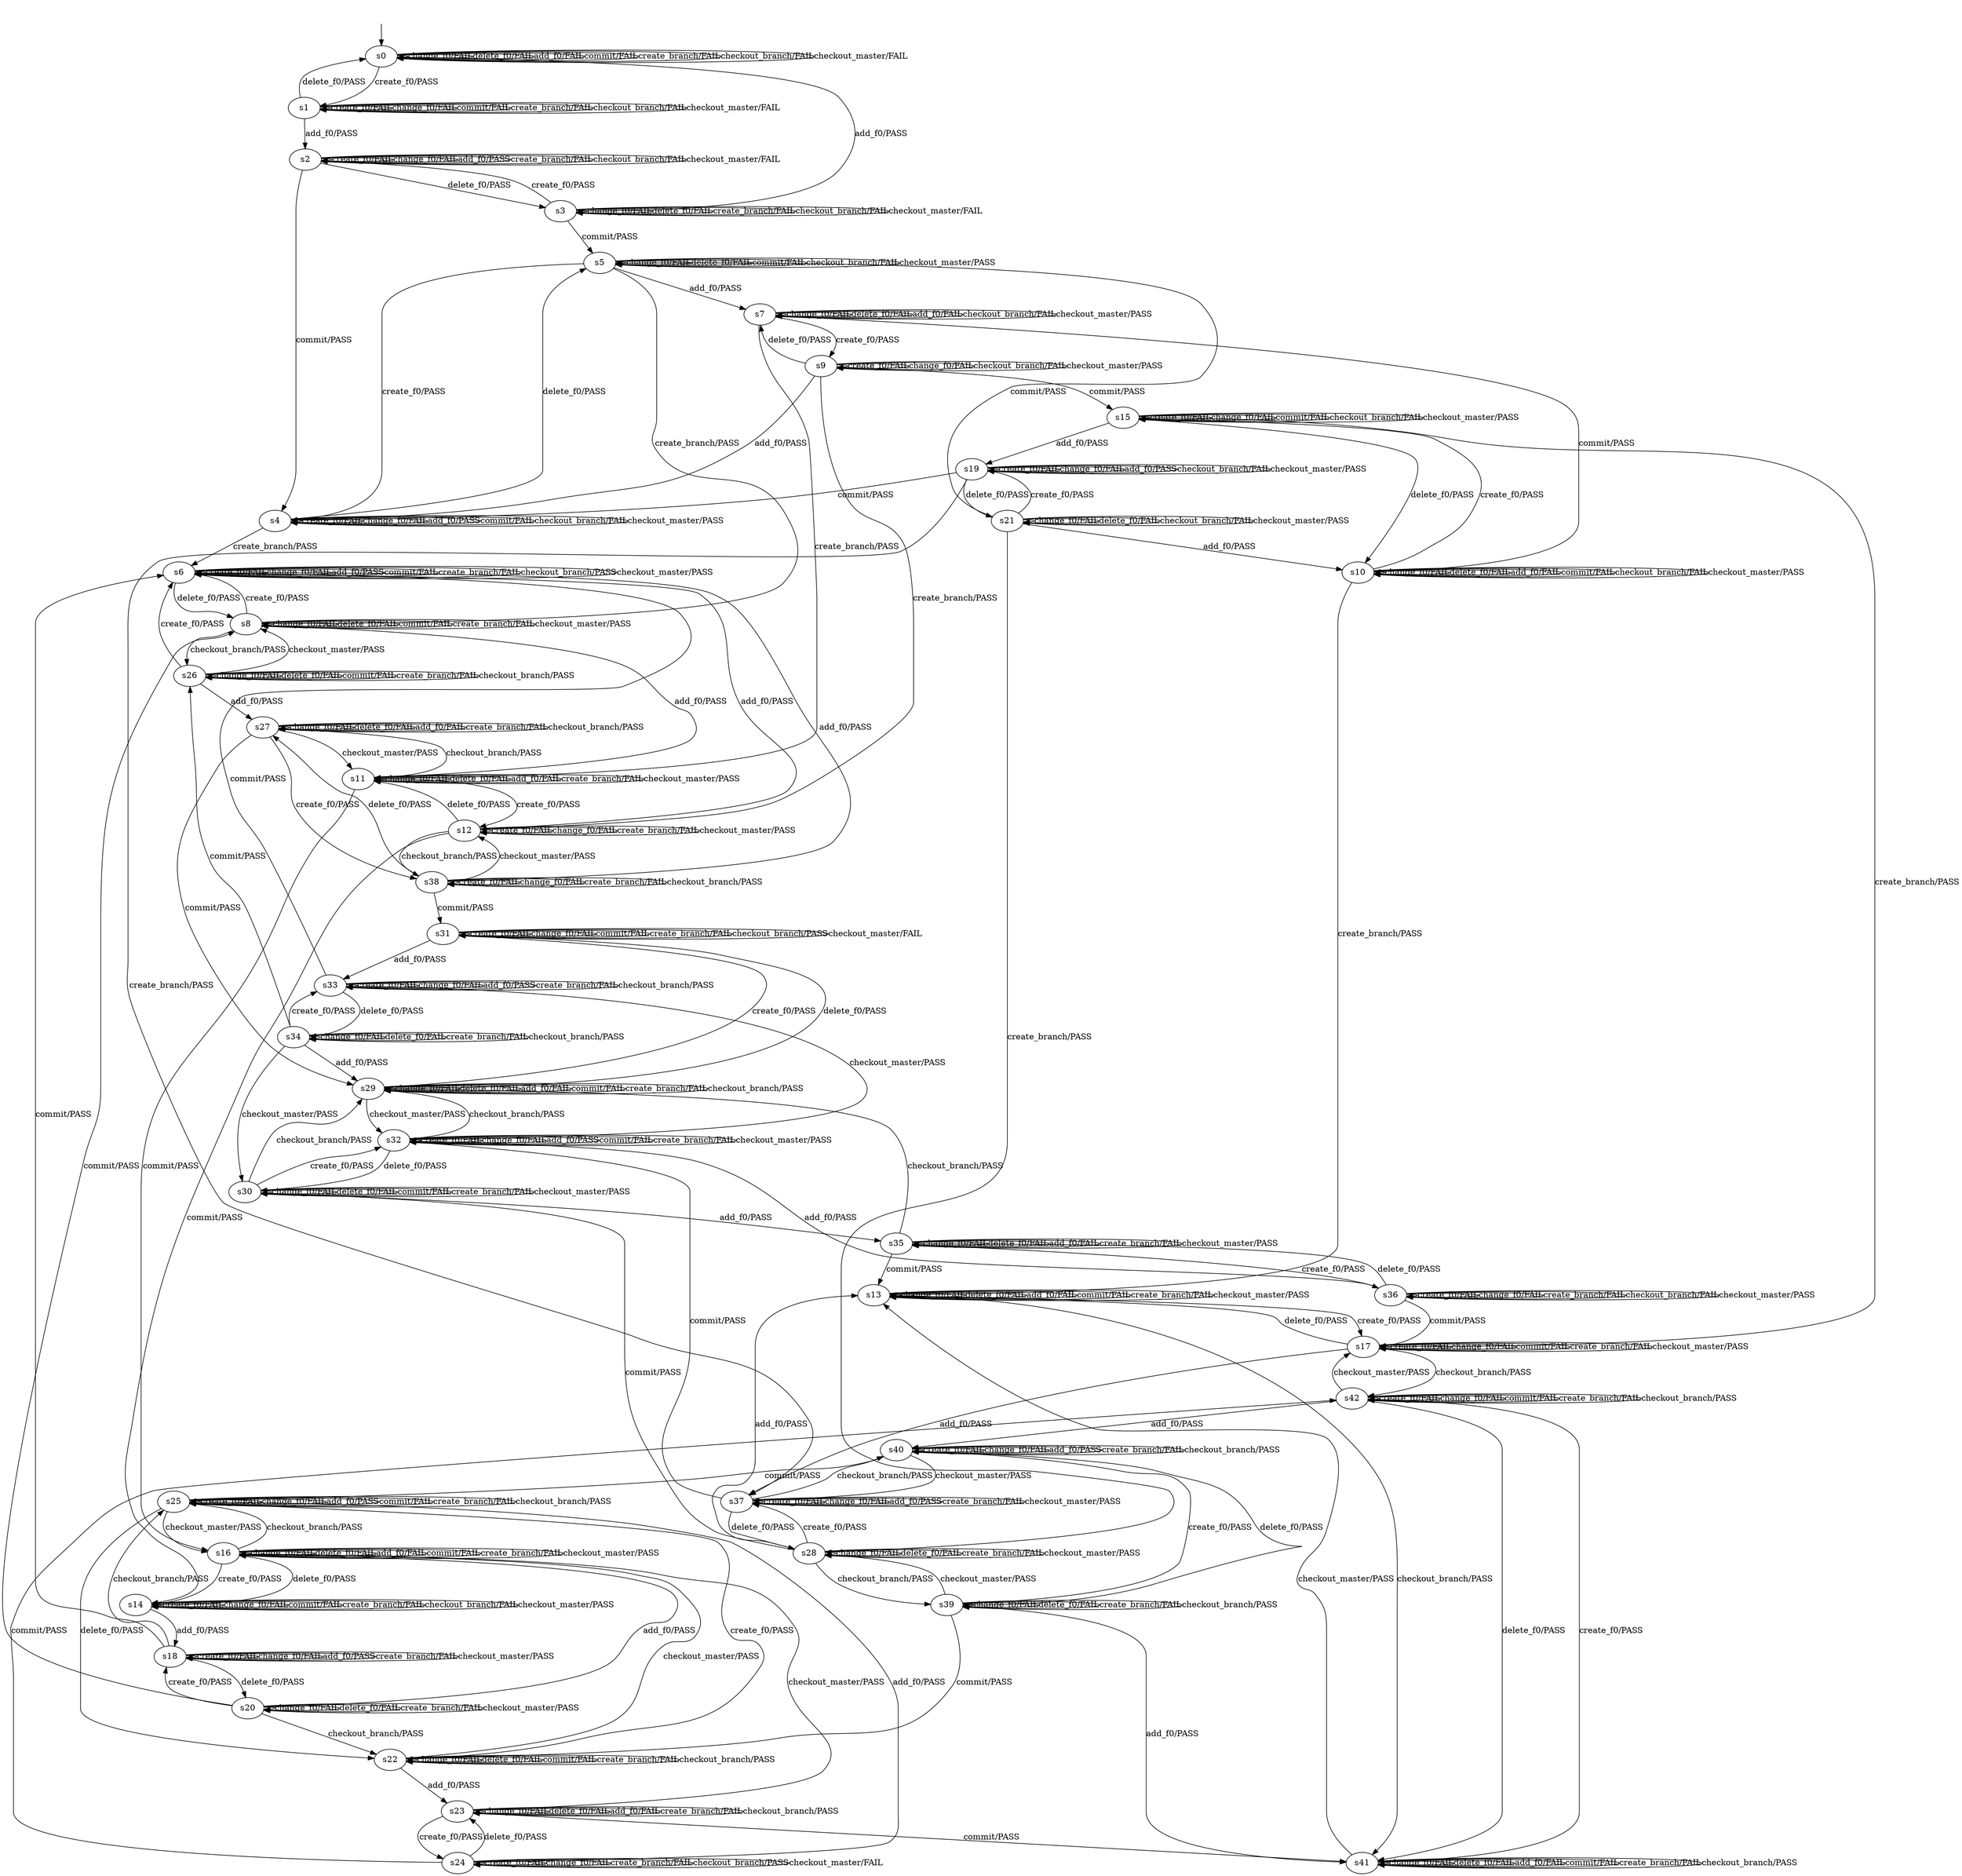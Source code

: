 digraph cmd_empty_False_basics_with_remotes_and_branches_L_star {
s0 [label="s0"];
s1 [label="s1"];
s2 [label="s2"];
s3 [label="s3"];
s4 [label="s4"];
s5 [label="s5"];
s6 [label="s6"];
s7 [label="s7"];
s8 [label="s8"];
s9 [label="s9"];
s10 [label="s10"];
s11 [label="s11"];
s12 [label="s12"];
s13 [label="s13"];
s14 [label="s14"];
s15 [label="s15"];
s16 [label="s16"];
s17 [label="s17"];
s18 [label="s18"];
s19 [label="s19"];
s20 [label="s20"];
s21 [label="s21"];
s22 [label="s22"];
s23 [label="s23"];
s24 [label="s24"];
s25 [label="s25"];
s26 [label="s26"];
s27 [label="s27"];
s28 [label="s28"];
s29 [label="s29"];
s30 [label="s30"];
s31 [label="s31"];
s32 [label="s32"];
s33 [label="s33"];
s34 [label="s34"];
s35 [label="s35"];
s36 [label="s36"];
s37 [label="s37"];
s38 [label="s38"];
s39 [label="s39"];
s40 [label="s40"];
s41 [label="s41"];
s42 [label="s42"];
s0 -> s1  [label="create_f0/PASS"];
s0 -> s0  [label="change_f0/FAIL"];
s0 -> s0  [label="delete_f0/FAIL"];
s0 -> s0  [label="add_f0/FAIL"];
s0 -> s0  [label="commit/FAIL"];
s0 -> s0  [label="create_branch/FAIL"];
s0 -> s0  [label="checkout_branch/FAIL"];
s0 -> s0  [label="checkout_master/FAIL"];
s1 -> s1  [label="create_f0/FAIL"];
s1 -> s1  [label="change_f0/FAIL"];
s1 -> s0  [label="delete_f0/PASS"];
s1 -> s2  [label="add_f0/PASS"];
s1 -> s1  [label="commit/FAIL"];
s1 -> s1  [label="create_branch/FAIL"];
s1 -> s1  [label="checkout_branch/FAIL"];
s1 -> s1  [label="checkout_master/FAIL"];
s2 -> s2  [label="create_f0/FAIL"];
s2 -> s2  [label="change_f0/FAIL"];
s2 -> s3  [label="delete_f0/PASS"];
s2 -> s2  [label="add_f0/PASS"];
s2 -> s4  [label="commit/PASS"];
s2 -> s2  [label="create_branch/FAIL"];
s2 -> s2  [label="checkout_branch/FAIL"];
s2 -> s2  [label="checkout_master/FAIL"];
s3 -> s2  [label="create_f0/PASS"];
s3 -> s3  [label="change_f0/FAIL"];
s3 -> s3  [label="delete_f0/FAIL"];
s3 -> s0  [label="add_f0/PASS"];
s3 -> s5  [label="commit/PASS"];
s3 -> s3  [label="create_branch/FAIL"];
s3 -> s3  [label="checkout_branch/FAIL"];
s3 -> s3  [label="checkout_master/FAIL"];
s4 -> s4  [label="create_f0/FAIL"];
s4 -> s4  [label="change_f0/FAIL"];
s4 -> s5  [label="delete_f0/PASS"];
s4 -> s4  [label="add_f0/PASS"];
s4 -> s4  [label="commit/FAIL"];
s4 -> s6  [label="create_branch/PASS"];
s4 -> s4  [label="checkout_branch/FAIL"];
s4 -> s4  [label="checkout_master/PASS"];
s5 -> s4  [label="create_f0/PASS"];
s5 -> s5  [label="change_f0/FAIL"];
s5 -> s5  [label="delete_f0/FAIL"];
s5 -> s7  [label="add_f0/PASS"];
s5 -> s5  [label="commit/FAIL"];
s5 -> s8  [label="create_branch/PASS"];
s5 -> s5  [label="checkout_branch/FAIL"];
s5 -> s5  [label="checkout_master/PASS"];
s6 -> s6  [label="create_f0/FAIL"];
s6 -> s6  [label="change_f0/FAIL"];
s6 -> s8  [label="delete_f0/PASS"];
s6 -> s6  [label="add_f0/PASS"];
s6 -> s6  [label="commit/FAIL"];
s6 -> s6  [label="create_branch/FAIL"];
s6 -> s6  [label="checkout_branch/PASS"];
s6 -> s6  [label="checkout_master/PASS"];
s7 -> s9  [label="create_f0/PASS"];
s7 -> s7  [label="change_f0/FAIL"];
s7 -> s7  [label="delete_f0/FAIL"];
s7 -> s7  [label="add_f0/FAIL"];
s7 -> s10  [label="commit/PASS"];
s7 -> s11  [label="create_branch/PASS"];
s7 -> s7  [label="checkout_branch/FAIL"];
s7 -> s7  [label="checkout_master/PASS"];
s8 -> s6  [label="create_f0/PASS"];
s8 -> s8  [label="change_f0/FAIL"];
s8 -> s8  [label="delete_f0/FAIL"];
s8 -> s11  [label="add_f0/PASS"];
s8 -> s8  [label="commit/FAIL"];
s8 -> s8  [label="create_branch/FAIL"];
s8 -> s26  [label="checkout_branch/PASS"];
s8 -> s8  [label="checkout_master/PASS"];
s9 -> s9  [label="create_f0/FAIL"];
s9 -> s9  [label="change_f0/FAIL"];
s9 -> s7  [label="delete_f0/PASS"];
s9 -> s4  [label="add_f0/PASS"];
s9 -> s15  [label="commit/PASS"];
s9 -> s12  [label="create_branch/PASS"];
s9 -> s9  [label="checkout_branch/FAIL"];
s9 -> s9  [label="checkout_master/PASS"];
s10 -> s15  [label="create_f0/PASS"];
s10 -> s10  [label="change_f0/FAIL"];
s10 -> s10  [label="delete_f0/FAIL"];
s10 -> s10  [label="add_f0/FAIL"];
s10 -> s10  [label="commit/FAIL"];
s10 -> s13  [label="create_branch/PASS"];
s10 -> s10  [label="checkout_branch/FAIL"];
s10 -> s10  [label="checkout_master/PASS"];
s11 -> s12  [label="create_f0/PASS"];
s11 -> s11  [label="change_f0/FAIL"];
s11 -> s11  [label="delete_f0/FAIL"];
s11 -> s11  [label="add_f0/FAIL"];
s11 -> s16  [label="commit/PASS"];
s11 -> s11  [label="create_branch/FAIL"];
s11 -> s27  [label="checkout_branch/PASS"];
s11 -> s11  [label="checkout_master/PASS"];
s12 -> s12  [label="create_f0/FAIL"];
s12 -> s12  [label="change_f0/FAIL"];
s12 -> s11  [label="delete_f0/PASS"];
s12 -> s6  [label="add_f0/PASS"];
s12 -> s14  [label="commit/PASS"];
s12 -> s12  [label="create_branch/FAIL"];
s12 -> s38  [label="checkout_branch/PASS"];
s12 -> s12  [label="checkout_master/PASS"];
s13 -> s17  [label="create_f0/PASS"];
s13 -> s13  [label="change_f0/FAIL"];
s13 -> s13  [label="delete_f0/FAIL"];
s13 -> s13  [label="add_f0/FAIL"];
s13 -> s13  [label="commit/FAIL"];
s13 -> s13  [label="create_branch/FAIL"];
s13 -> s41  [label="checkout_branch/PASS"];
s13 -> s13  [label="checkout_master/PASS"];
s14 -> s14  [label="create_f0/FAIL"];
s14 -> s14  [label="change_f0/FAIL"];
s14 -> s16  [label="delete_f0/PASS"];
s14 -> s18  [label="add_f0/PASS"];
s14 -> s14  [label="commit/FAIL"];
s14 -> s14  [label="create_branch/FAIL"];
s14 -> s14  [label="checkout_branch/FAIL"];
s14 -> s14  [label="checkout_master/PASS"];
s15 -> s15  [label="create_f0/FAIL"];
s15 -> s15  [label="change_f0/FAIL"];
s15 -> s10  [label="delete_f0/PASS"];
s15 -> s19  [label="add_f0/PASS"];
s15 -> s15  [label="commit/FAIL"];
s15 -> s17  [label="create_branch/PASS"];
s15 -> s15  [label="checkout_branch/FAIL"];
s15 -> s15  [label="checkout_master/PASS"];
s16 -> s14  [label="create_f0/PASS"];
s16 -> s16  [label="change_f0/FAIL"];
s16 -> s16  [label="delete_f0/FAIL"];
s16 -> s16  [label="add_f0/FAIL"];
s16 -> s16  [label="commit/FAIL"];
s16 -> s16  [label="create_branch/FAIL"];
s16 -> s25  [label="checkout_branch/PASS"];
s16 -> s16  [label="checkout_master/PASS"];
s17 -> s17  [label="create_f0/FAIL"];
s17 -> s17  [label="change_f0/FAIL"];
s17 -> s13  [label="delete_f0/PASS"];
s17 -> s37  [label="add_f0/PASS"];
s17 -> s17  [label="commit/FAIL"];
s17 -> s17  [label="create_branch/FAIL"];
s17 -> s42  [label="checkout_branch/PASS"];
s17 -> s17  [label="checkout_master/PASS"];
s18 -> s18  [label="create_f0/FAIL"];
s18 -> s18  [label="change_f0/FAIL"];
s18 -> s20  [label="delete_f0/PASS"];
s18 -> s18  [label="add_f0/PASS"];
s18 -> s6  [label="commit/PASS"];
s18 -> s18  [label="create_branch/FAIL"];
s18 -> s25  [label="checkout_branch/PASS"];
s18 -> s18  [label="checkout_master/PASS"];
s19 -> s19  [label="create_f0/FAIL"];
s19 -> s19  [label="change_f0/FAIL"];
s19 -> s21  [label="delete_f0/PASS"];
s19 -> s19  [label="add_f0/PASS"];
s19 -> s4  [label="commit/PASS"];
s19 -> s37  [label="create_branch/PASS"];
s19 -> s19  [label="checkout_branch/FAIL"];
s19 -> s19  [label="checkout_master/PASS"];
s20 -> s18  [label="create_f0/PASS"];
s20 -> s20  [label="change_f0/FAIL"];
s20 -> s20  [label="delete_f0/FAIL"];
s20 -> s16  [label="add_f0/PASS"];
s20 -> s8  [label="commit/PASS"];
s20 -> s20  [label="create_branch/FAIL"];
s20 -> s22  [label="checkout_branch/PASS"];
s20 -> s20  [label="checkout_master/PASS"];
s21 -> s19  [label="create_f0/PASS"];
s21 -> s21  [label="change_f0/FAIL"];
s21 -> s21  [label="delete_f0/FAIL"];
s21 -> s10  [label="add_f0/PASS"];
s21 -> s5  [label="commit/PASS"];
s21 -> s28  [label="create_branch/PASS"];
s21 -> s21  [label="checkout_branch/FAIL"];
s21 -> s21  [label="checkout_master/PASS"];
s22 -> s25  [label="create_f0/PASS"];
s22 -> s22  [label="change_f0/FAIL"];
s22 -> s22  [label="delete_f0/FAIL"];
s22 -> s23  [label="add_f0/PASS"];
s22 -> s22  [label="commit/FAIL"];
s22 -> s22  [label="create_branch/FAIL"];
s22 -> s22  [label="checkout_branch/PASS"];
s22 -> s16  [label="checkout_master/PASS"];
s23 -> s24  [label="create_f0/PASS"];
s23 -> s23  [label="change_f0/FAIL"];
s23 -> s23  [label="delete_f0/FAIL"];
s23 -> s23  [label="add_f0/FAIL"];
s23 -> s41  [label="commit/PASS"];
s23 -> s23  [label="create_branch/FAIL"];
s23 -> s23  [label="checkout_branch/PASS"];
s23 -> s16  [label="checkout_master/PASS"];
s24 -> s24  [label="create_f0/FAIL"];
s24 -> s24  [label="change_f0/FAIL"];
s24 -> s23  [label="delete_f0/PASS"];
s24 -> s25  [label="add_f0/PASS"];
s24 -> s42  [label="commit/PASS"];
s24 -> s24  [label="create_branch/FAIL"];
s24 -> s24  [label="checkout_branch/PASS"];
s24 -> s24  [label="checkout_master/FAIL"];
s25 -> s25  [label="create_f0/FAIL"];
s25 -> s25  [label="change_f0/FAIL"];
s25 -> s22  [label="delete_f0/PASS"];
s25 -> s25  [label="add_f0/PASS"];
s25 -> s25  [label="commit/FAIL"];
s25 -> s25  [label="create_branch/FAIL"];
s25 -> s25  [label="checkout_branch/PASS"];
s25 -> s16  [label="checkout_master/PASS"];
s26 -> s6  [label="create_f0/PASS"];
s26 -> s26  [label="change_f0/FAIL"];
s26 -> s26  [label="delete_f0/FAIL"];
s26 -> s27  [label="add_f0/PASS"];
s26 -> s26  [label="commit/FAIL"];
s26 -> s26  [label="create_branch/FAIL"];
s26 -> s26  [label="checkout_branch/PASS"];
s26 -> s8  [label="checkout_master/PASS"];
s27 -> s38  [label="create_f0/PASS"];
s27 -> s27  [label="change_f0/FAIL"];
s27 -> s27  [label="delete_f0/FAIL"];
s27 -> s27  [label="add_f0/FAIL"];
s27 -> s29  [label="commit/PASS"];
s27 -> s27  [label="create_branch/FAIL"];
s27 -> s27  [label="checkout_branch/PASS"];
s27 -> s11  [label="checkout_master/PASS"];
s28 -> s37  [label="create_f0/PASS"];
s28 -> s28  [label="change_f0/FAIL"];
s28 -> s28  [label="delete_f0/FAIL"];
s28 -> s13  [label="add_f0/PASS"];
s28 -> s30  [label="commit/PASS"];
s28 -> s28  [label="create_branch/FAIL"];
s28 -> s39  [label="checkout_branch/PASS"];
s28 -> s28  [label="checkout_master/PASS"];
s29 -> s31  [label="create_f0/PASS"];
s29 -> s29  [label="change_f0/FAIL"];
s29 -> s29  [label="delete_f0/FAIL"];
s29 -> s29  [label="add_f0/FAIL"];
s29 -> s29  [label="commit/FAIL"];
s29 -> s29  [label="create_branch/FAIL"];
s29 -> s29  [label="checkout_branch/PASS"];
s29 -> s32  [label="checkout_master/PASS"];
s30 -> s32  [label="create_f0/PASS"];
s30 -> s30  [label="change_f0/FAIL"];
s30 -> s30  [label="delete_f0/FAIL"];
s30 -> s35  [label="add_f0/PASS"];
s30 -> s30  [label="commit/FAIL"];
s30 -> s30  [label="create_branch/FAIL"];
s30 -> s29  [label="checkout_branch/PASS"];
s30 -> s30  [label="checkout_master/PASS"];
s31 -> s31  [label="create_f0/FAIL"];
s31 -> s31  [label="change_f0/FAIL"];
s31 -> s29  [label="delete_f0/PASS"];
s31 -> s33  [label="add_f0/PASS"];
s31 -> s31  [label="commit/FAIL"];
s31 -> s31  [label="create_branch/FAIL"];
s31 -> s31  [label="checkout_branch/PASS"];
s31 -> s31  [label="checkout_master/FAIL"];
s32 -> s32  [label="create_f0/FAIL"];
s32 -> s32  [label="change_f0/FAIL"];
s32 -> s30  [label="delete_f0/PASS"];
s32 -> s32  [label="add_f0/PASS"];
s32 -> s32  [label="commit/FAIL"];
s32 -> s32  [label="create_branch/FAIL"];
s32 -> s29  [label="checkout_branch/PASS"];
s32 -> s32  [label="checkout_master/PASS"];
s33 -> s33  [label="create_f0/FAIL"];
s33 -> s33  [label="change_f0/FAIL"];
s33 -> s34  [label="delete_f0/PASS"];
s33 -> s33  [label="add_f0/PASS"];
s33 -> s6  [label="commit/PASS"];
s33 -> s33  [label="create_branch/FAIL"];
s33 -> s33  [label="checkout_branch/PASS"];
s33 -> s32  [label="checkout_master/PASS"];
s34 -> s33  [label="create_f0/PASS"];
s34 -> s34  [label="change_f0/FAIL"];
s34 -> s34  [label="delete_f0/FAIL"];
s34 -> s29  [label="add_f0/PASS"];
s34 -> s26  [label="commit/PASS"];
s34 -> s34  [label="create_branch/FAIL"];
s34 -> s34  [label="checkout_branch/PASS"];
s34 -> s30  [label="checkout_master/PASS"];
s35 -> s36  [label="create_f0/PASS"];
s35 -> s35  [label="change_f0/FAIL"];
s35 -> s35  [label="delete_f0/FAIL"];
s35 -> s35  [label="add_f0/FAIL"];
s35 -> s13  [label="commit/PASS"];
s35 -> s35  [label="create_branch/FAIL"];
s35 -> s29  [label="checkout_branch/PASS"];
s35 -> s35  [label="checkout_master/PASS"];
s36 -> s36  [label="create_f0/FAIL"];
s36 -> s36  [label="change_f0/FAIL"];
s36 -> s35  [label="delete_f0/PASS"];
s36 -> s32  [label="add_f0/PASS"];
s36 -> s17  [label="commit/PASS"];
s36 -> s36  [label="create_branch/FAIL"];
s36 -> s36  [label="checkout_branch/FAIL"];
s36 -> s36  [label="checkout_master/PASS"];
s37 -> s37  [label="create_f0/FAIL"];
s37 -> s37  [label="change_f0/FAIL"];
s37 -> s28  [label="delete_f0/PASS"];
s37 -> s37  [label="add_f0/PASS"];
s37 -> s32  [label="commit/PASS"];
s37 -> s37  [label="create_branch/FAIL"];
s37 -> s40  [label="checkout_branch/PASS"];
s37 -> s37  [label="checkout_master/PASS"];
s38 -> s38  [label="create_f0/FAIL"];
s38 -> s38  [label="change_f0/FAIL"];
s38 -> s27  [label="delete_f0/PASS"];
s38 -> s6  [label="add_f0/PASS"];
s38 -> s31  [label="commit/PASS"];
s38 -> s38  [label="create_branch/FAIL"];
s38 -> s38  [label="checkout_branch/PASS"];
s38 -> s12  [label="checkout_master/PASS"];
s39 -> s40  [label="create_f0/PASS"];
s39 -> s39  [label="change_f0/FAIL"];
s39 -> s39  [label="delete_f0/FAIL"];
s39 -> s41  [label="add_f0/PASS"];
s39 -> s22  [label="commit/PASS"];
s39 -> s39  [label="create_branch/FAIL"];
s39 -> s39  [label="checkout_branch/PASS"];
s39 -> s28  [label="checkout_master/PASS"];
s40 -> s40  [label="create_f0/FAIL"];
s40 -> s40  [label="change_f0/FAIL"];
s40 -> s39  [label="delete_f0/PASS"];
s40 -> s40  [label="add_f0/PASS"];
s40 -> s25  [label="commit/PASS"];
s40 -> s40  [label="create_branch/FAIL"];
s40 -> s40  [label="checkout_branch/PASS"];
s40 -> s37  [label="checkout_master/PASS"];
s41 -> s42  [label="create_f0/PASS"];
s41 -> s41  [label="change_f0/FAIL"];
s41 -> s41  [label="delete_f0/FAIL"];
s41 -> s41  [label="add_f0/FAIL"];
s41 -> s41  [label="commit/FAIL"];
s41 -> s41  [label="create_branch/FAIL"];
s41 -> s41  [label="checkout_branch/PASS"];
s41 -> s13  [label="checkout_master/PASS"];
s42 -> s42  [label="create_f0/FAIL"];
s42 -> s42  [label="change_f0/FAIL"];
s42 -> s41  [label="delete_f0/PASS"];
s42 -> s40  [label="add_f0/PASS"];
s42 -> s42  [label="commit/FAIL"];
s42 -> s42  [label="create_branch/FAIL"];
s42 -> s42  [label="checkout_branch/PASS"];
s42 -> s17  [label="checkout_master/PASS"];
__start0 [label="", shape=none];
__start0 -> s0  [label=""];
}
